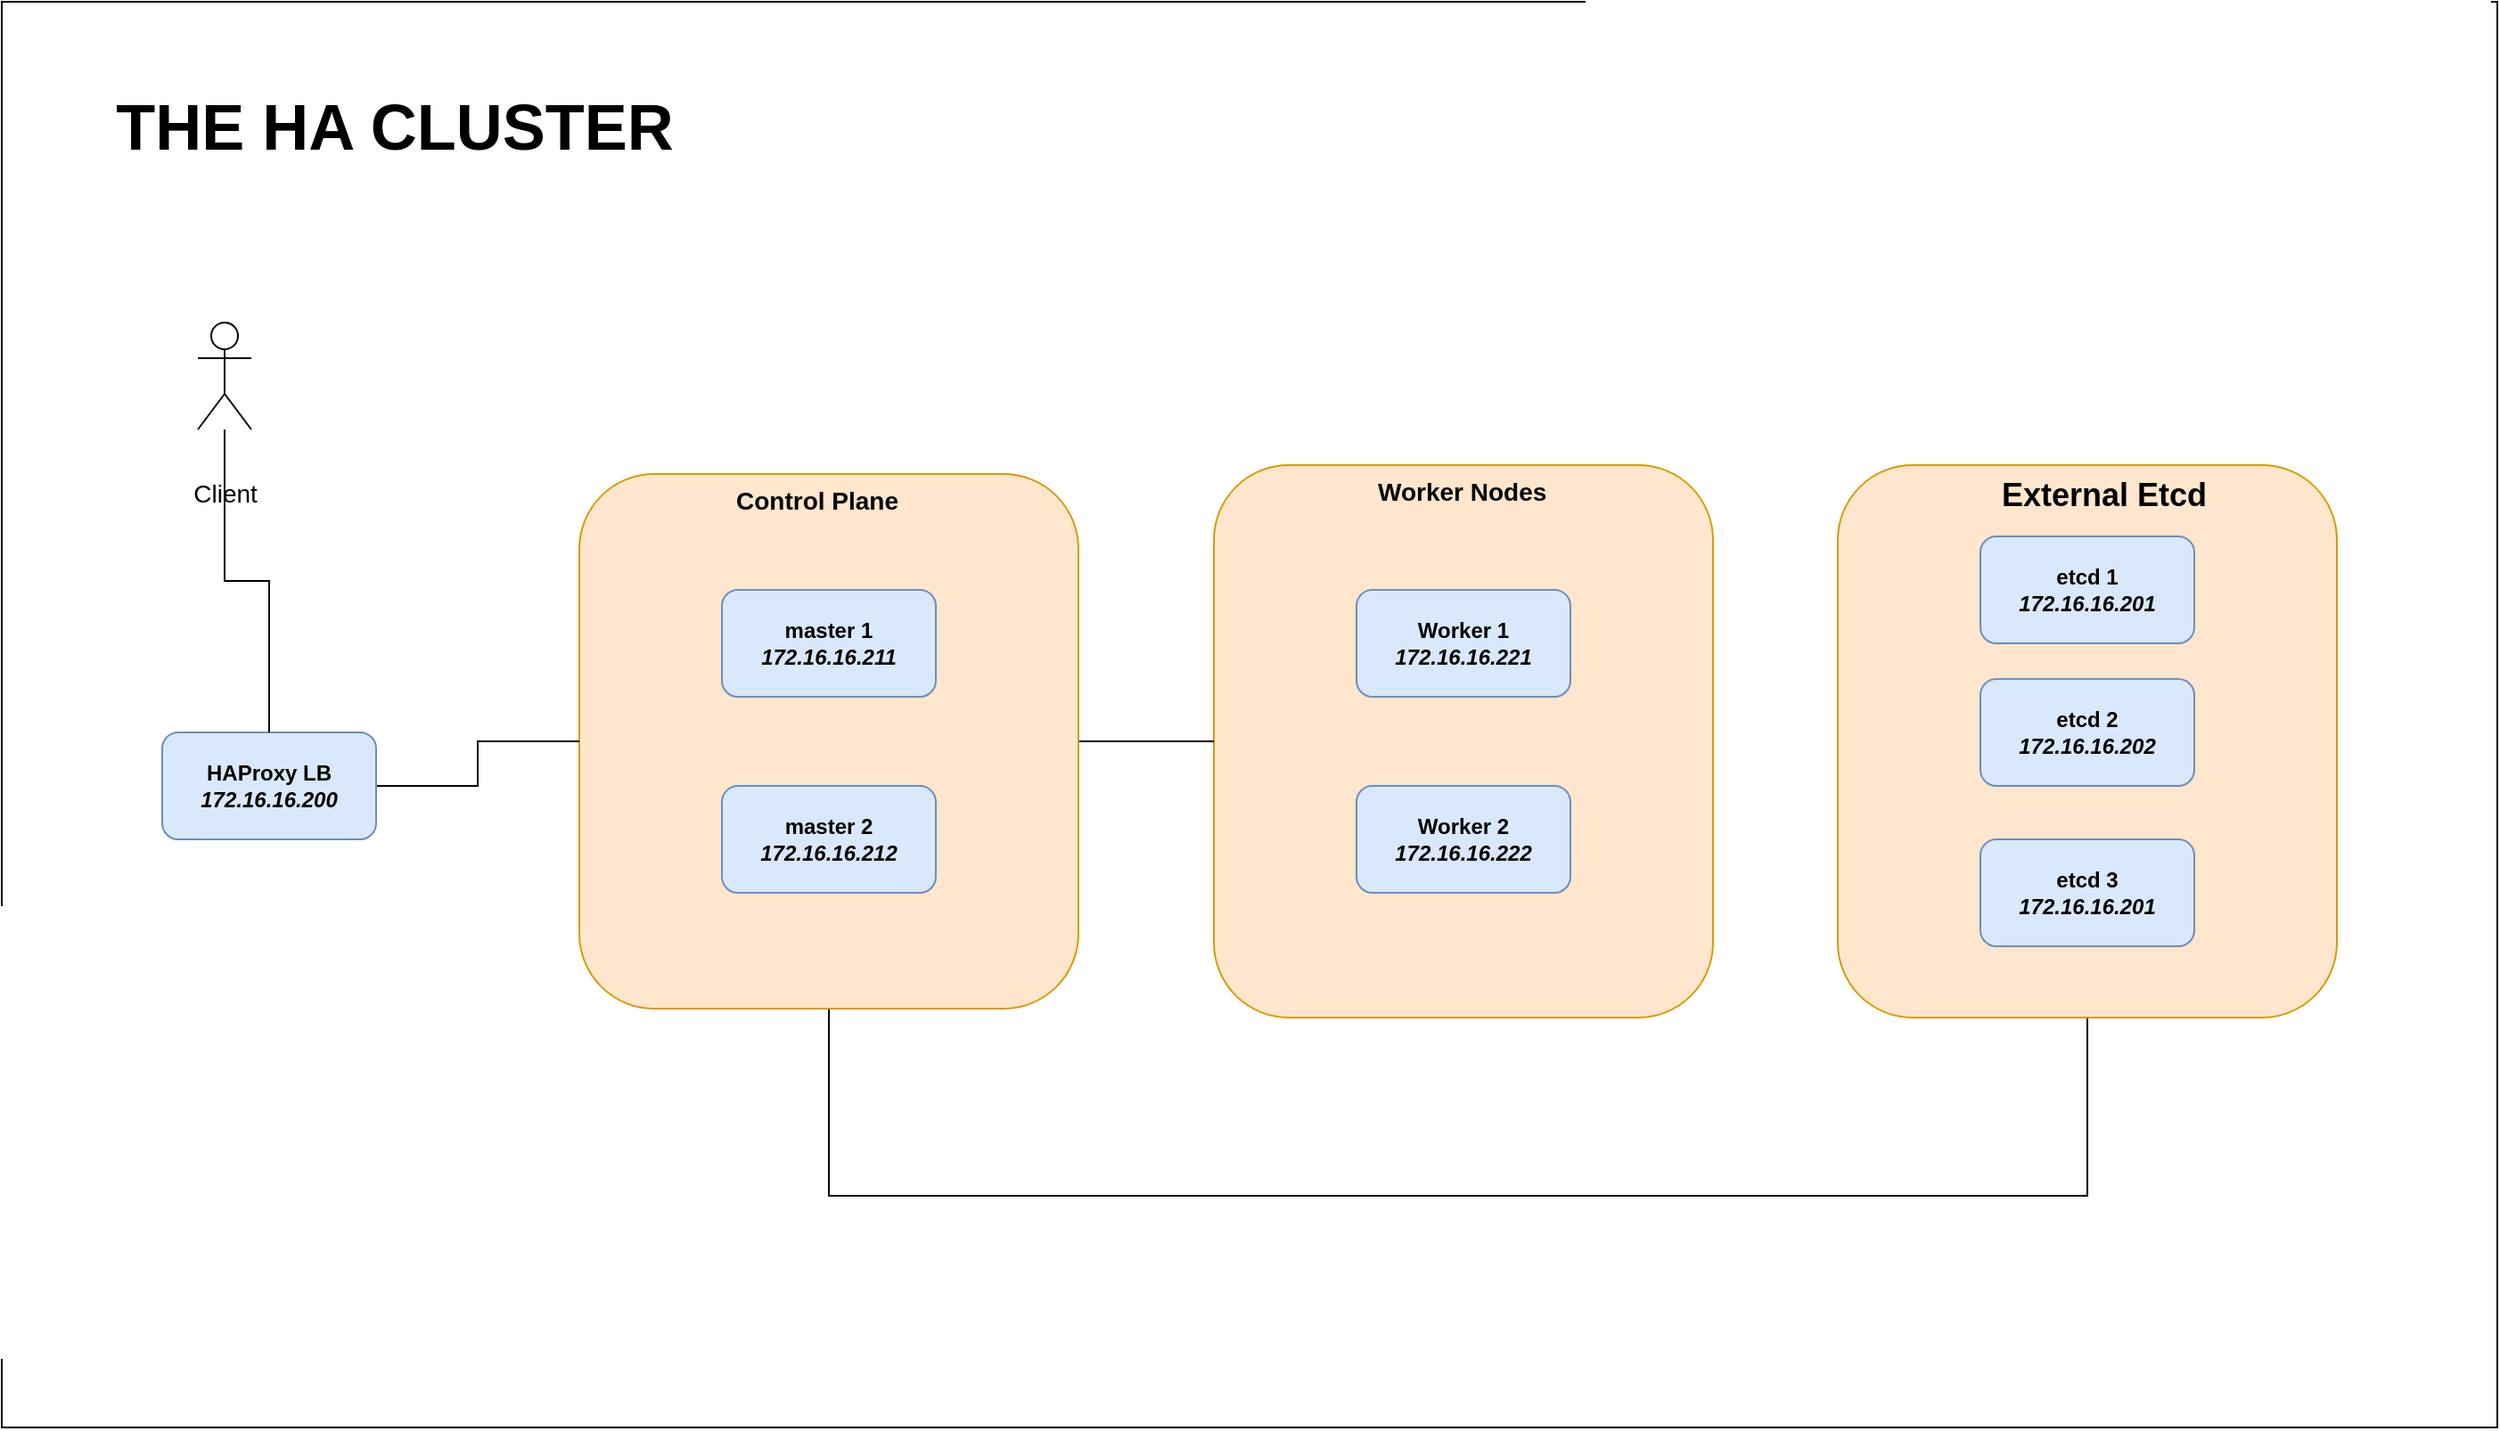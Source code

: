 <mxfile version="20.6.2" type="device"><diagram id="sJdZSegzO7Rf-Y4GP3v6" name="Page-1"><mxGraphModel dx="2605" dy="1005" grid="1" gridSize="10" guides="1" tooltips="1" connect="1" arrows="1" fold="1" page="1" pageScale="1" pageWidth="827" pageHeight="1169" math="0" shadow="0"><root><mxCell id="0"/><mxCell id="1" parent="0"/><mxCell id="wxOp1sxRMdFigaKJoQG8-1" value="" style="rounded=0;whiteSpace=wrap;html=1;direction=west;" vertex="1" parent="1"><mxGeometry x="-50" y="100" width="1400" height="800" as="geometry"/></mxCell><mxCell id="wxOp1sxRMdFigaKJoQG8-3" value="" style="rounded=1;whiteSpace=wrap;html=1;fillColor=#ffe6cc;strokeColor=#d79b00;" vertex="1" parent="1"><mxGeometry x="630" y="360" width="280" height="310" as="geometry"/></mxCell><mxCell id="wxOp1sxRMdFigaKJoQG8-2" value="&lt;b&gt;Worker 2&lt;br&gt;&lt;/b&gt;&lt;b&gt;&lt;i&gt;172.16.16.222&lt;/i&gt;&lt;/b&gt;&lt;b&gt;&lt;br&gt;&lt;/b&gt;" style="rounded=1;whiteSpace=wrap;html=1;fillColor=#dae8fc;strokeColor=#6c8ebf;" vertex="1" parent="1"><mxGeometry x="710" y="540" width="120" height="60" as="geometry"/></mxCell><mxCell id="wxOp1sxRMdFigaKJoQG8-4" value="&lt;b&gt;Worker 1&lt;br&gt;&lt;i&gt;172.16.16.221&lt;/i&gt;&lt;br&gt;&lt;/b&gt;" style="rounded=1;whiteSpace=wrap;html=1;fillColor=#dae8fc;strokeColor=#6c8ebf;" vertex="1" parent="1"><mxGeometry x="710" y="430" width="120" height="60" as="geometry"/></mxCell><mxCell id="wxOp1sxRMdFigaKJoQG8-14" style="edgeStyle=orthogonalEdgeStyle;rounded=0;orthogonalLoop=1;jettySize=auto;html=1;entryX=0;entryY=0.5;entryDx=0;entryDy=0;endArrow=none;endFill=0;" edge="1" parent="1" source="wxOp1sxRMdFigaKJoQG8-6" target="wxOp1sxRMdFigaKJoQG8-3"><mxGeometry relative="1" as="geometry"/></mxCell><mxCell id="wxOp1sxRMdFigaKJoQG8-15" style="edgeStyle=orthogonalEdgeStyle;rounded=0;orthogonalLoop=1;jettySize=auto;html=1;entryX=0.5;entryY=1;entryDx=0;entryDy=0;endArrow=none;endFill=0;" edge="1" parent="1" source="wxOp1sxRMdFigaKJoQG8-6" target="wxOp1sxRMdFigaKJoQG8-9"><mxGeometry relative="1" as="geometry"><Array as="points"><mxPoint x="414" y="770"/><mxPoint x="1120" y="770"/></Array></mxGeometry></mxCell><mxCell id="wxOp1sxRMdFigaKJoQG8-6" value="" style="rounded=1;whiteSpace=wrap;html=1;fillColor=#ffe6cc;strokeColor=#d79b00;" vertex="1" parent="1"><mxGeometry x="274" y="365" width="280" height="300" as="geometry"/></mxCell><mxCell id="wxOp1sxRMdFigaKJoQG8-7" value="&lt;b&gt;master 2&lt;br&gt;&lt;i&gt;172.16.16.212&lt;/i&gt;&lt;/b&gt;" style="rounded=1;whiteSpace=wrap;html=1;fillColor=#dae8fc;strokeColor=#6c8ebf;" vertex="1" parent="1"><mxGeometry x="354" y="540" width="120" height="60" as="geometry"/></mxCell><mxCell id="wxOp1sxRMdFigaKJoQG8-8" value="&lt;b&gt;master 1&lt;br&gt;&lt;i&gt;172.16.16.211&lt;/i&gt;&lt;br&gt;&lt;/b&gt;" style="rounded=1;whiteSpace=wrap;html=1;fillColor=#dae8fc;strokeColor=#6c8ebf;" vertex="1" parent="1"><mxGeometry x="354" y="430" width="120" height="60" as="geometry"/></mxCell><mxCell id="wxOp1sxRMdFigaKJoQG8-9" value="" style="rounded=1;whiteSpace=wrap;html=1;fillColor=#ffe6cc;strokeColor=#d79b00;" vertex="1" parent="1"><mxGeometry x="980" y="360" width="280" height="310" as="geometry"/></mxCell><mxCell id="wxOp1sxRMdFigaKJoQG8-10" value="&lt;b&gt;etcd 2&lt;br&gt;&lt;i&gt;172.16.16.202&lt;/i&gt;&lt;br&gt;&lt;/b&gt;" style="rounded=1;whiteSpace=wrap;html=1;fillColor=#dae8fc;strokeColor=#6c8ebf;" vertex="1" parent="1"><mxGeometry x="1060" y="480" width="120" height="60" as="geometry"/></mxCell><mxCell id="wxOp1sxRMdFigaKJoQG8-11" value="&lt;b&gt;etcd 1&lt;br&gt;&lt;i&gt;172.16.16.201&lt;/i&gt;&lt;br&gt;&lt;/b&gt;" style="rounded=1;whiteSpace=wrap;html=1;fillColor=#dae8fc;strokeColor=#6c8ebf;" vertex="1" parent="1"><mxGeometry x="1060" y="400" width="120" height="60" as="geometry"/></mxCell><mxCell id="wxOp1sxRMdFigaKJoQG8-16" style="edgeStyle=orthogonalEdgeStyle;rounded=0;orthogonalLoop=1;jettySize=auto;html=1;entryX=0;entryY=0.5;entryDx=0;entryDy=0;endArrow=none;endFill=0;" edge="1" parent="1" source="wxOp1sxRMdFigaKJoQG8-12" target="wxOp1sxRMdFigaKJoQG8-6"><mxGeometry relative="1" as="geometry"/></mxCell><mxCell id="wxOp1sxRMdFigaKJoQG8-12" value="&lt;b&gt;HAProxy LB&lt;/b&gt;&lt;br&gt;&lt;i style=&quot;&quot;&gt;&lt;b&gt;172.16.16.200&lt;/b&gt;&lt;/i&gt;" style="rounded=1;whiteSpace=wrap;html=1;fillColor=#dae8fc;strokeColor=#6c8ebf;" vertex="1" parent="1"><mxGeometry x="40" y="510" width="120" height="60" as="geometry"/></mxCell><mxCell id="wxOp1sxRMdFigaKJoQG8-17" value="&lt;b&gt;etcd 3&lt;br&gt;&lt;i&gt;172.16.16.201&lt;/i&gt;&lt;br&gt;&lt;/b&gt;" style="rounded=1;whiteSpace=wrap;html=1;fillColor=#dae8fc;strokeColor=#6c8ebf;" vertex="1" parent="1"><mxGeometry x="1060" y="570" width="120" height="60" as="geometry"/></mxCell><mxCell id="wxOp1sxRMdFigaKJoQG8-18" value="&lt;font style=&quot;font-size: 36px;&quot;&gt;&lt;b style=&quot;&quot;&gt;THE HA CLUSTER&lt;/b&gt;&lt;/font&gt;" style="text;html=1;align=center;verticalAlign=middle;resizable=0;points=[];autosize=1;strokeColor=none;fillColor=none;" vertex="1" parent="1"><mxGeometry y="140" width="340" height="60" as="geometry"/></mxCell><mxCell id="wxOp1sxRMdFigaKJoQG8-26" style="edgeStyle=orthogonalEdgeStyle;rounded=0;orthogonalLoop=1;jettySize=auto;html=1;fontSize=14;endArrow=none;endFill=0;" edge="1" parent="1" source="wxOp1sxRMdFigaKJoQG8-19" target="wxOp1sxRMdFigaKJoQG8-12"><mxGeometry relative="1" as="geometry"/></mxCell><mxCell id="wxOp1sxRMdFigaKJoQG8-19" value="&lt;font style=&quot;font-size: 14px;&quot;&gt;Client&lt;/font&gt;" style="shape=umlActor;verticalLabelPosition=bottom;verticalAlign=top;html=1;outlineConnect=0;fontSize=36;" vertex="1" parent="1"><mxGeometry x="60" y="280" width="30" height="60" as="geometry"/></mxCell><mxCell id="wxOp1sxRMdFigaKJoQG8-28" value="&lt;div style=&quot;text-align: center;&quot;&gt;&lt;span style=&quot;background-color: initial;&quot;&gt;&lt;b style=&quot;&quot;&gt;&lt;font style=&quot;font-size: 14px;&quot;&gt;Worker Nodes&lt;/font&gt;&lt;/b&gt;&lt;/span&gt;&lt;/div&gt;" style="text;whiteSpace=wrap;html=1;fontSize=14;" vertex="1" parent="1"><mxGeometry x="720" y="360" width="120" height="40" as="geometry"/></mxCell><mxCell id="wxOp1sxRMdFigaKJoQG8-29" value="&lt;span style=&quot;font-size: 18px;&quot;&gt;&lt;b&gt;External Etcd&lt;/b&gt;&lt;/span&gt;" style="text;whiteSpace=wrap;html=1;fontSize=14;align=left;" vertex="1" parent="1"><mxGeometry x="1070" y="360" width="120" height="40" as="geometry"/></mxCell><mxCell id="wxOp1sxRMdFigaKJoQG8-31" value="&lt;div style=&quot;text-align: center;&quot;&gt;&lt;b&gt;Control Plane&lt;/b&gt;&lt;/div&gt;" style="text;whiteSpace=wrap;html=1;fontSize=14;" vertex="1" parent="1"><mxGeometry x="360" y="365" width="120" height="40" as="geometry"/></mxCell></root></mxGraphModel></diagram></mxfile>